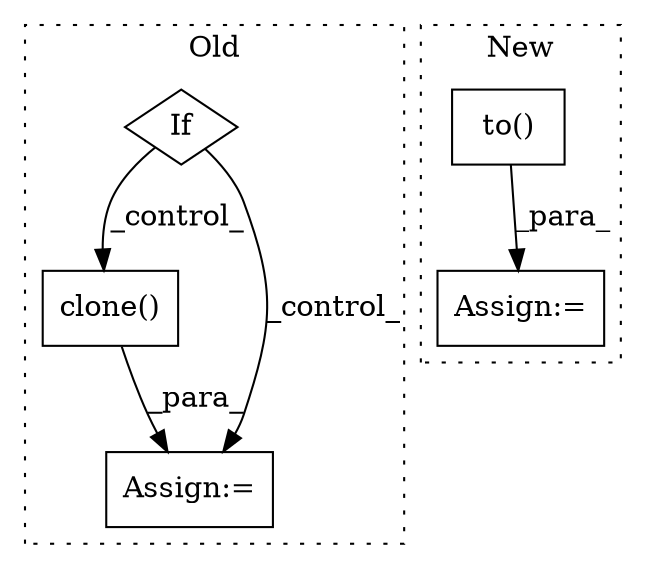 digraph G {
subgraph cluster0 {
1 [label="clone()" a="75" s="17708" l="21" shape="box"];
3 [label="Assign:=" a="68" s="17705" l="3" shape="box"];
5 [label="If" a="96" s="17304" l="3" shape="diamond"];
label = "Old";
style="dotted";
}
subgraph cluster1 {
2 [label="to()" a="75" s="18096,18125" l="18,1" shape="box"];
4 [label="Assign:=" a="68" s="18093" l="3" shape="box"];
label = "New";
style="dotted";
}
1 -> 3 [label="_para_"];
2 -> 4 [label="_para_"];
5 -> 3 [label="_control_"];
5 -> 1 [label="_control_"];
}